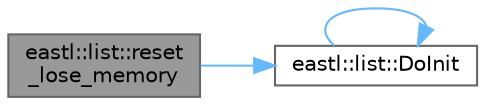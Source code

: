 digraph "eastl::list::reset_lose_memory"
{
 // LATEX_PDF_SIZE
  bgcolor="transparent";
  edge [fontname=Helvetica,fontsize=10,labelfontname=Helvetica,labelfontsize=10];
  node [fontname=Helvetica,fontsize=10,shape=box,height=0.2,width=0.4];
  rankdir="LR";
  Node1 [id="Node000001",label="eastl::list::reset\l_lose_memory",height=0.2,width=0.4,color="gray40", fillcolor="grey60", style="filled", fontcolor="black",tooltip=" "];
  Node1 -> Node2 [id="edge3_Node000001_Node000002",color="steelblue1",style="solid",tooltip=" "];
  Node2 [id="Node000002",label="eastl::list::DoInit",height=0.2,width=0.4,color="grey40", fillcolor="white", style="filled",URL="$classeastl_1_1list.html#a6e22bd4a290a727b17665071b91cea26",tooltip=" "];
  Node2 -> Node2 [id="edge4_Node000002_Node000002",color="steelblue1",style="solid",tooltip=" "];
}
